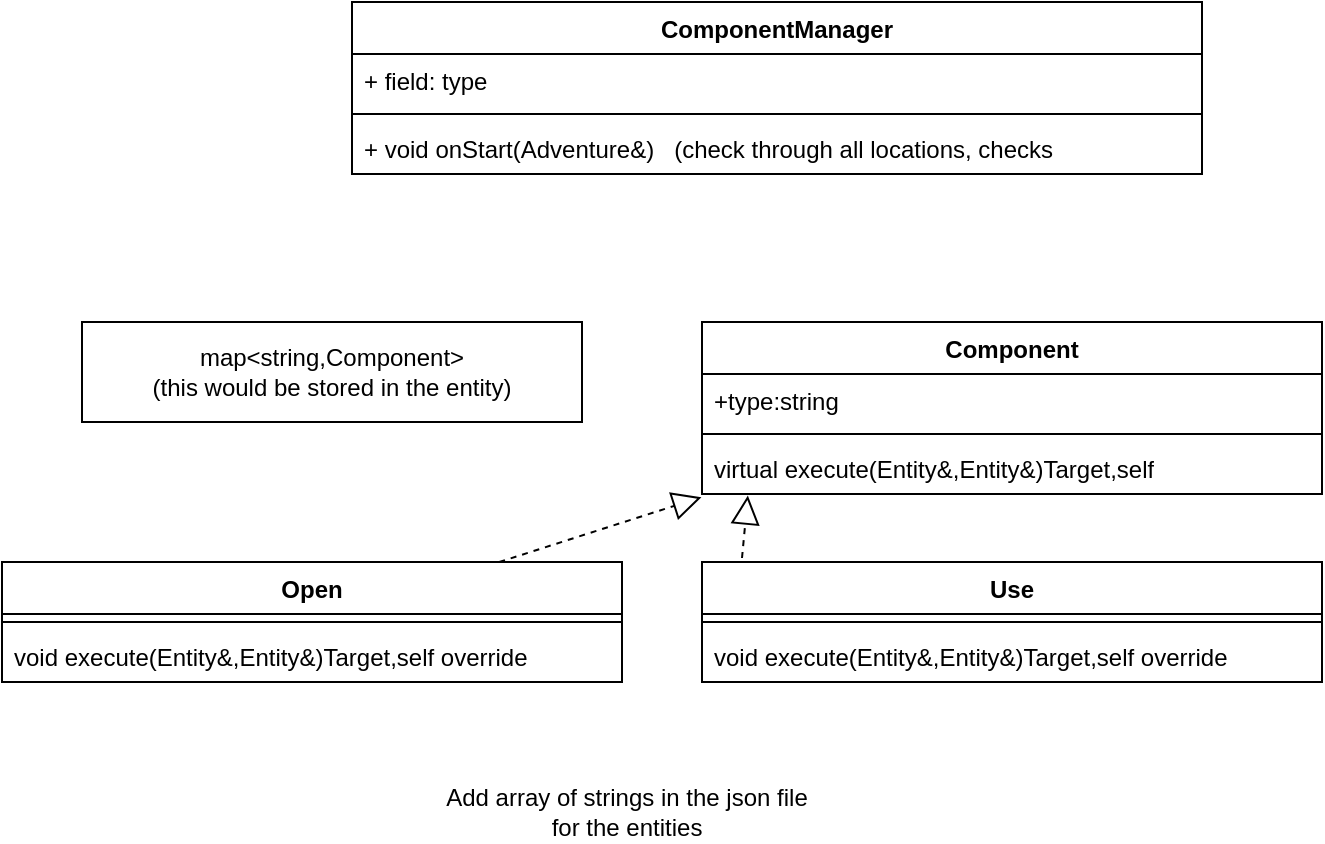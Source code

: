 <mxfile version="24.7.7">
  <diagram name="Page-1" id="Fk_O21LcfUNEBpKHQNCr">
    <mxGraphModel dx="1009" dy="547" grid="1" gridSize="10" guides="1" tooltips="1" connect="1" arrows="1" fold="1" page="1" pageScale="1" pageWidth="850" pageHeight="1100" math="0" shadow="0">
      <root>
        <mxCell id="0" />
        <mxCell id="1" parent="0" />
        <mxCell id="oEjK3gBVX5ZYHdjVoAei-1" value="Component" style="swimlane;fontStyle=1;align=center;verticalAlign=top;childLayout=stackLayout;horizontal=1;startSize=26;horizontalStack=0;resizeParent=1;resizeParentMax=0;resizeLast=0;collapsible=1;marginBottom=0;whiteSpace=wrap;html=1;" vertex="1" parent="1">
          <mxGeometry x="440" y="200" width="310" height="86" as="geometry" />
        </mxCell>
        <mxCell id="oEjK3gBVX5ZYHdjVoAei-2" value="+type:string" style="text;strokeColor=none;fillColor=none;align=left;verticalAlign=top;spacingLeft=4;spacingRight=4;overflow=hidden;rotatable=0;points=[[0,0.5],[1,0.5]];portConstraint=eastwest;whiteSpace=wrap;html=1;" vertex="1" parent="oEjK3gBVX5ZYHdjVoAei-1">
          <mxGeometry y="26" width="310" height="26" as="geometry" />
        </mxCell>
        <mxCell id="oEjK3gBVX5ZYHdjVoAei-3" value="" style="line;strokeWidth=1;fillColor=none;align=left;verticalAlign=middle;spacingTop=-1;spacingLeft=3;spacingRight=3;rotatable=0;labelPosition=right;points=[];portConstraint=eastwest;strokeColor=inherit;" vertex="1" parent="oEjK3gBVX5ZYHdjVoAei-1">
          <mxGeometry y="52" width="310" height="8" as="geometry" />
        </mxCell>
        <mxCell id="oEjK3gBVX5ZYHdjVoAei-4" value="virtual execute(Entity&amp;amp;,Entity&amp;amp;)Target,self" style="text;strokeColor=none;fillColor=none;align=left;verticalAlign=top;spacingLeft=4;spacingRight=4;overflow=hidden;rotatable=0;points=[[0,0.5],[1,0.5]];portConstraint=eastwest;whiteSpace=wrap;html=1;" vertex="1" parent="oEjK3gBVX5ZYHdjVoAei-1">
          <mxGeometry y="60" width="310" height="26" as="geometry" />
        </mxCell>
        <mxCell id="oEjK3gBVX5ZYHdjVoAei-5" value="Use" style="swimlane;fontStyle=1;align=center;verticalAlign=top;childLayout=stackLayout;horizontal=1;startSize=26;horizontalStack=0;resizeParent=1;resizeParentMax=0;resizeLast=0;collapsible=1;marginBottom=0;whiteSpace=wrap;html=1;" vertex="1" parent="1">
          <mxGeometry x="440" y="320" width="310" height="60" as="geometry" />
        </mxCell>
        <mxCell id="oEjK3gBVX5ZYHdjVoAei-7" value="" style="line;strokeWidth=1;fillColor=none;align=left;verticalAlign=middle;spacingTop=-1;spacingLeft=3;spacingRight=3;rotatable=0;labelPosition=right;points=[];portConstraint=eastwest;strokeColor=inherit;" vertex="1" parent="oEjK3gBVX5ZYHdjVoAei-5">
          <mxGeometry y="26" width="310" height="8" as="geometry" />
        </mxCell>
        <mxCell id="oEjK3gBVX5ZYHdjVoAei-8" value="void execute(Entity&amp;amp;,Entity&amp;amp;)Target,self override" style="text;strokeColor=none;fillColor=none;align=left;verticalAlign=top;spacingLeft=4;spacingRight=4;overflow=hidden;rotatable=0;points=[[0,0.5],[1,0.5]];portConstraint=eastwest;whiteSpace=wrap;html=1;" vertex="1" parent="oEjK3gBVX5ZYHdjVoAei-5">
          <mxGeometry y="34" width="310" height="26" as="geometry" />
        </mxCell>
        <mxCell id="oEjK3gBVX5ZYHdjVoAei-9" value="Open" style="swimlane;fontStyle=1;align=center;verticalAlign=top;childLayout=stackLayout;horizontal=1;startSize=26;horizontalStack=0;resizeParent=1;resizeParentMax=0;resizeLast=0;collapsible=1;marginBottom=0;whiteSpace=wrap;html=1;" vertex="1" parent="1">
          <mxGeometry x="90" y="320" width="310" height="60" as="geometry" />
        </mxCell>
        <mxCell id="oEjK3gBVX5ZYHdjVoAei-10" value="" style="line;strokeWidth=1;fillColor=none;align=left;verticalAlign=middle;spacingTop=-1;spacingLeft=3;spacingRight=3;rotatable=0;labelPosition=right;points=[];portConstraint=eastwest;strokeColor=inherit;" vertex="1" parent="oEjK3gBVX5ZYHdjVoAei-9">
          <mxGeometry y="26" width="310" height="8" as="geometry" />
        </mxCell>
        <mxCell id="oEjK3gBVX5ZYHdjVoAei-11" value="void execute(Entity&amp;amp;,Entity&amp;amp;)Target,self override" style="text;strokeColor=none;fillColor=none;align=left;verticalAlign=top;spacingLeft=4;spacingRight=4;overflow=hidden;rotatable=0;points=[[0,0.5],[1,0.5]];portConstraint=eastwest;whiteSpace=wrap;html=1;" vertex="1" parent="oEjK3gBVX5ZYHdjVoAei-9">
          <mxGeometry y="34" width="310" height="26" as="geometry" />
        </mxCell>
        <mxCell id="oEjK3gBVX5ZYHdjVoAei-12" value="" style="endArrow=block;dashed=1;endFill=0;endSize=12;html=1;rounded=0;entryX=-0.001;entryY=1.062;entryDx=0;entryDy=0;entryPerimeter=0;" edge="1" parent="1" source="oEjK3gBVX5ZYHdjVoAei-9" target="oEjK3gBVX5ZYHdjVoAei-4">
          <mxGeometry width="160" relative="1" as="geometry">
            <mxPoint x="340" y="180" as="sourcePoint" />
            <mxPoint x="500" y="180" as="targetPoint" />
          </mxGeometry>
        </mxCell>
        <mxCell id="oEjK3gBVX5ZYHdjVoAei-13" value="" style="endArrow=block;dashed=1;endFill=0;endSize=12;html=1;rounded=0;entryX=0.074;entryY=1.031;entryDx=0;entryDy=0;entryPerimeter=0;" edge="1" parent="1" target="oEjK3gBVX5ZYHdjVoAei-4">
          <mxGeometry width="160" relative="1" as="geometry">
            <mxPoint x="460" y="318" as="sourcePoint" />
            <mxPoint x="500" y="300" as="targetPoint" />
          </mxGeometry>
        </mxCell>
        <mxCell id="oEjK3gBVX5ZYHdjVoAei-14" value="map&amp;lt;string,Component&amp;gt;&lt;div&gt;(this would be stored in the entity)&lt;/div&gt;" style="html=1;whiteSpace=wrap;" vertex="1" parent="1">
          <mxGeometry x="130" y="200" width="250" height="50" as="geometry" />
        </mxCell>
        <mxCell id="oEjK3gBVX5ZYHdjVoAei-19" value="ComponentManager" style="swimlane;fontStyle=1;align=center;verticalAlign=top;childLayout=stackLayout;horizontal=1;startSize=26;horizontalStack=0;resizeParent=1;resizeParentMax=0;resizeLast=0;collapsible=1;marginBottom=0;whiteSpace=wrap;html=1;" vertex="1" parent="1">
          <mxGeometry x="265" y="40" width="425" height="86" as="geometry" />
        </mxCell>
        <mxCell id="oEjK3gBVX5ZYHdjVoAei-20" value="+ field: type" style="text;strokeColor=none;fillColor=none;align=left;verticalAlign=top;spacingLeft=4;spacingRight=4;overflow=hidden;rotatable=0;points=[[0,0.5],[1,0.5]];portConstraint=eastwest;whiteSpace=wrap;html=1;" vertex="1" parent="oEjK3gBVX5ZYHdjVoAei-19">
          <mxGeometry y="26" width="425" height="26" as="geometry" />
        </mxCell>
        <mxCell id="oEjK3gBVX5ZYHdjVoAei-21" value="" style="line;strokeWidth=1;fillColor=none;align=left;verticalAlign=middle;spacingTop=-1;spacingLeft=3;spacingRight=3;rotatable=0;labelPosition=right;points=[];portConstraint=eastwest;strokeColor=inherit;" vertex="1" parent="oEjK3gBVX5ZYHdjVoAei-19">
          <mxGeometry y="52" width="425" height="8" as="geometry" />
        </mxCell>
        <mxCell id="oEjK3gBVX5ZYHdjVoAei-22" value="+ void onStart(Adventure&amp;amp;)&amp;nbsp; &amp;nbsp;(check through all locations, checks&amp;nbsp;" style="text;strokeColor=none;fillColor=none;align=left;verticalAlign=top;spacingLeft=4;spacingRight=4;overflow=hidden;rotatable=0;points=[[0,0.5],[1,0.5]];portConstraint=eastwest;whiteSpace=wrap;html=1;" vertex="1" parent="oEjK3gBVX5ZYHdjVoAei-19">
          <mxGeometry y="60" width="425" height="26" as="geometry" />
        </mxCell>
        <mxCell id="oEjK3gBVX5ZYHdjVoAei-23" value="Add array of strings in the json file for the entities" style="text;html=1;align=center;verticalAlign=middle;whiteSpace=wrap;rounded=0;" vertex="1" parent="1">
          <mxGeometry x="310" y="430" width="185" height="30" as="geometry" />
        </mxCell>
      </root>
    </mxGraphModel>
  </diagram>
</mxfile>
